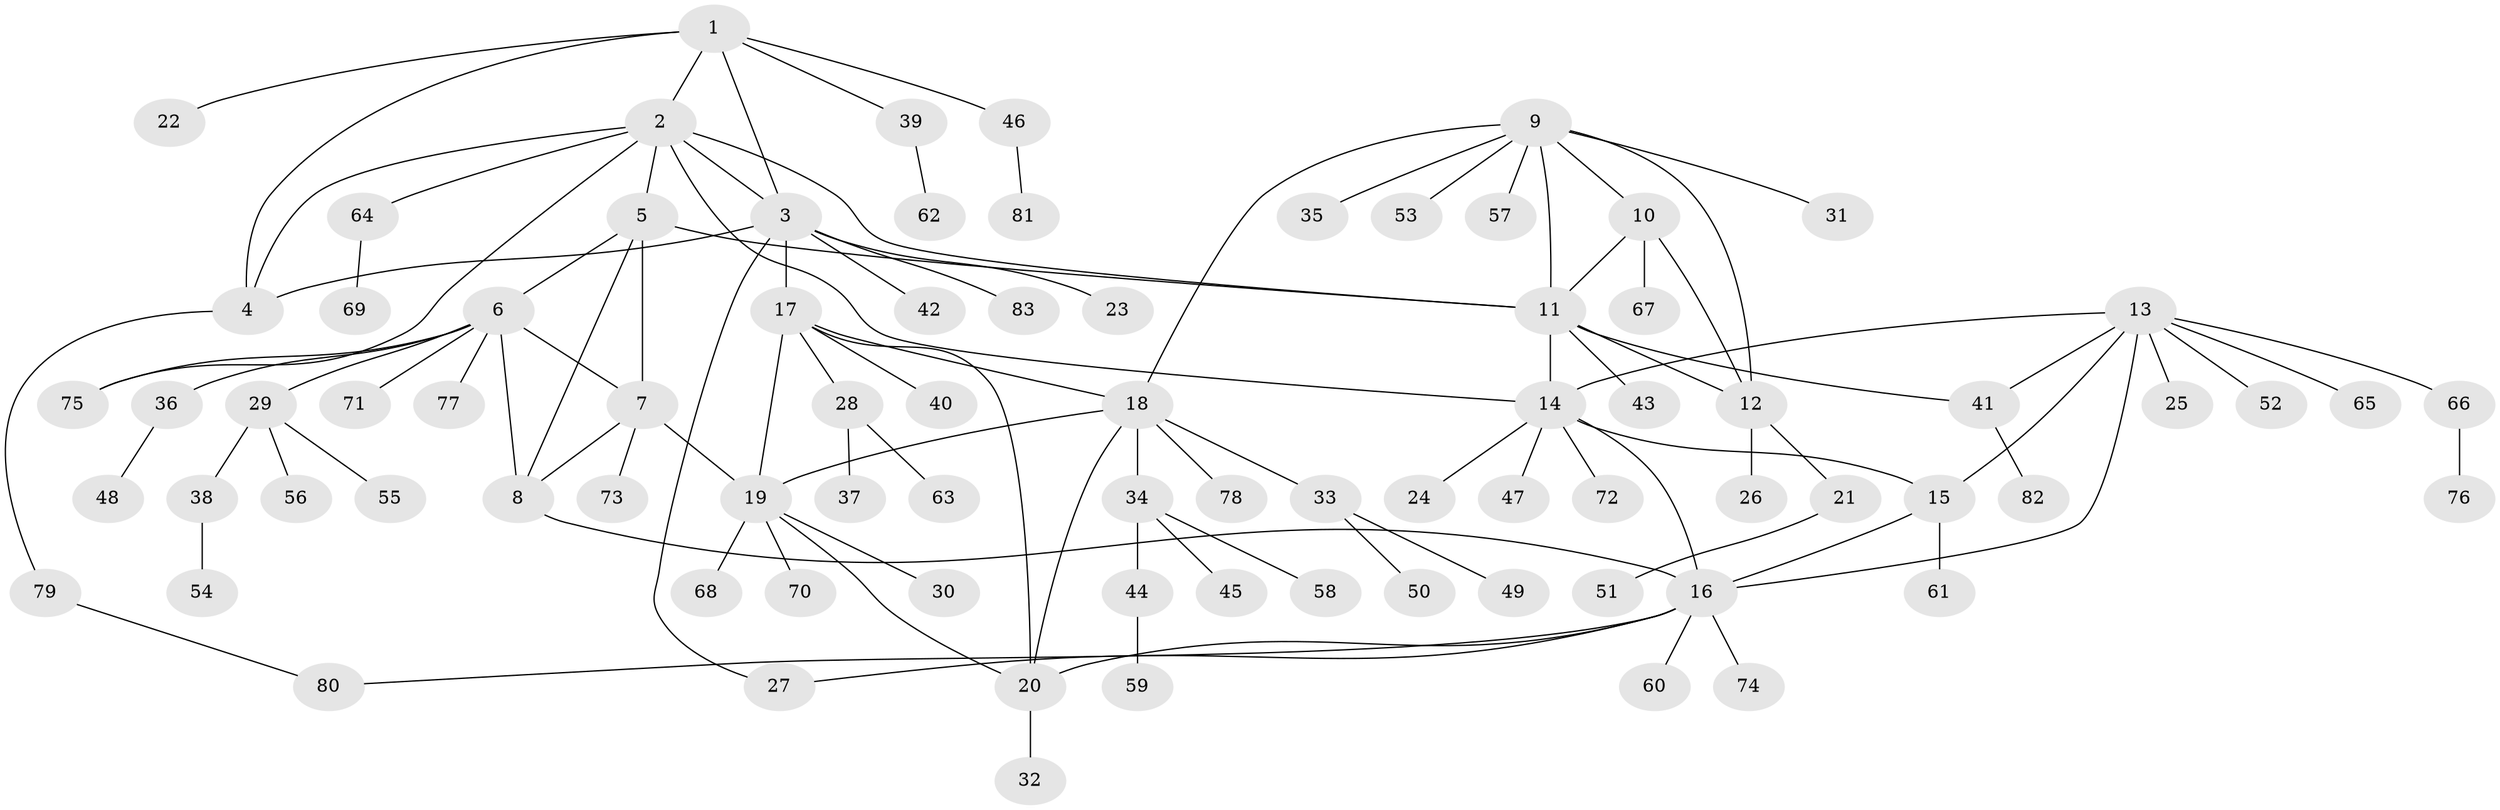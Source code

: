 // Generated by graph-tools (version 1.1) at 2025/50/03/09/25 03:50:41]
// undirected, 83 vertices, 107 edges
graph export_dot {
graph [start="1"]
  node [color=gray90,style=filled];
  1;
  2;
  3;
  4;
  5;
  6;
  7;
  8;
  9;
  10;
  11;
  12;
  13;
  14;
  15;
  16;
  17;
  18;
  19;
  20;
  21;
  22;
  23;
  24;
  25;
  26;
  27;
  28;
  29;
  30;
  31;
  32;
  33;
  34;
  35;
  36;
  37;
  38;
  39;
  40;
  41;
  42;
  43;
  44;
  45;
  46;
  47;
  48;
  49;
  50;
  51;
  52;
  53;
  54;
  55;
  56;
  57;
  58;
  59;
  60;
  61;
  62;
  63;
  64;
  65;
  66;
  67;
  68;
  69;
  70;
  71;
  72;
  73;
  74;
  75;
  76;
  77;
  78;
  79;
  80;
  81;
  82;
  83;
  1 -- 2;
  1 -- 3;
  1 -- 4;
  1 -- 22;
  1 -- 39;
  1 -- 46;
  2 -- 3;
  2 -- 4;
  2 -- 5;
  2 -- 11;
  2 -- 14;
  2 -- 64;
  2 -- 75;
  3 -- 4;
  3 -- 17;
  3 -- 23;
  3 -- 27;
  3 -- 42;
  3 -- 83;
  4 -- 79;
  5 -- 6;
  5 -- 7;
  5 -- 8;
  5 -- 11;
  6 -- 7;
  6 -- 8;
  6 -- 29;
  6 -- 36;
  6 -- 71;
  6 -- 75;
  6 -- 77;
  7 -- 8;
  7 -- 19;
  7 -- 73;
  8 -- 16;
  9 -- 10;
  9 -- 11;
  9 -- 12;
  9 -- 18;
  9 -- 31;
  9 -- 35;
  9 -- 53;
  9 -- 57;
  10 -- 11;
  10 -- 12;
  10 -- 67;
  11 -- 12;
  11 -- 14;
  11 -- 41;
  11 -- 43;
  12 -- 21;
  12 -- 26;
  13 -- 14;
  13 -- 15;
  13 -- 16;
  13 -- 25;
  13 -- 41;
  13 -- 52;
  13 -- 65;
  13 -- 66;
  14 -- 15;
  14 -- 16;
  14 -- 24;
  14 -- 47;
  14 -- 72;
  15 -- 16;
  15 -- 61;
  16 -- 20;
  16 -- 27;
  16 -- 60;
  16 -- 74;
  16 -- 80;
  17 -- 18;
  17 -- 19;
  17 -- 20;
  17 -- 28;
  17 -- 40;
  18 -- 19;
  18 -- 20;
  18 -- 33;
  18 -- 34;
  18 -- 78;
  19 -- 20;
  19 -- 30;
  19 -- 68;
  19 -- 70;
  20 -- 32;
  21 -- 51;
  28 -- 37;
  28 -- 63;
  29 -- 38;
  29 -- 55;
  29 -- 56;
  33 -- 49;
  33 -- 50;
  34 -- 44;
  34 -- 45;
  34 -- 58;
  36 -- 48;
  38 -- 54;
  39 -- 62;
  41 -- 82;
  44 -- 59;
  46 -- 81;
  64 -- 69;
  66 -- 76;
  79 -- 80;
}
